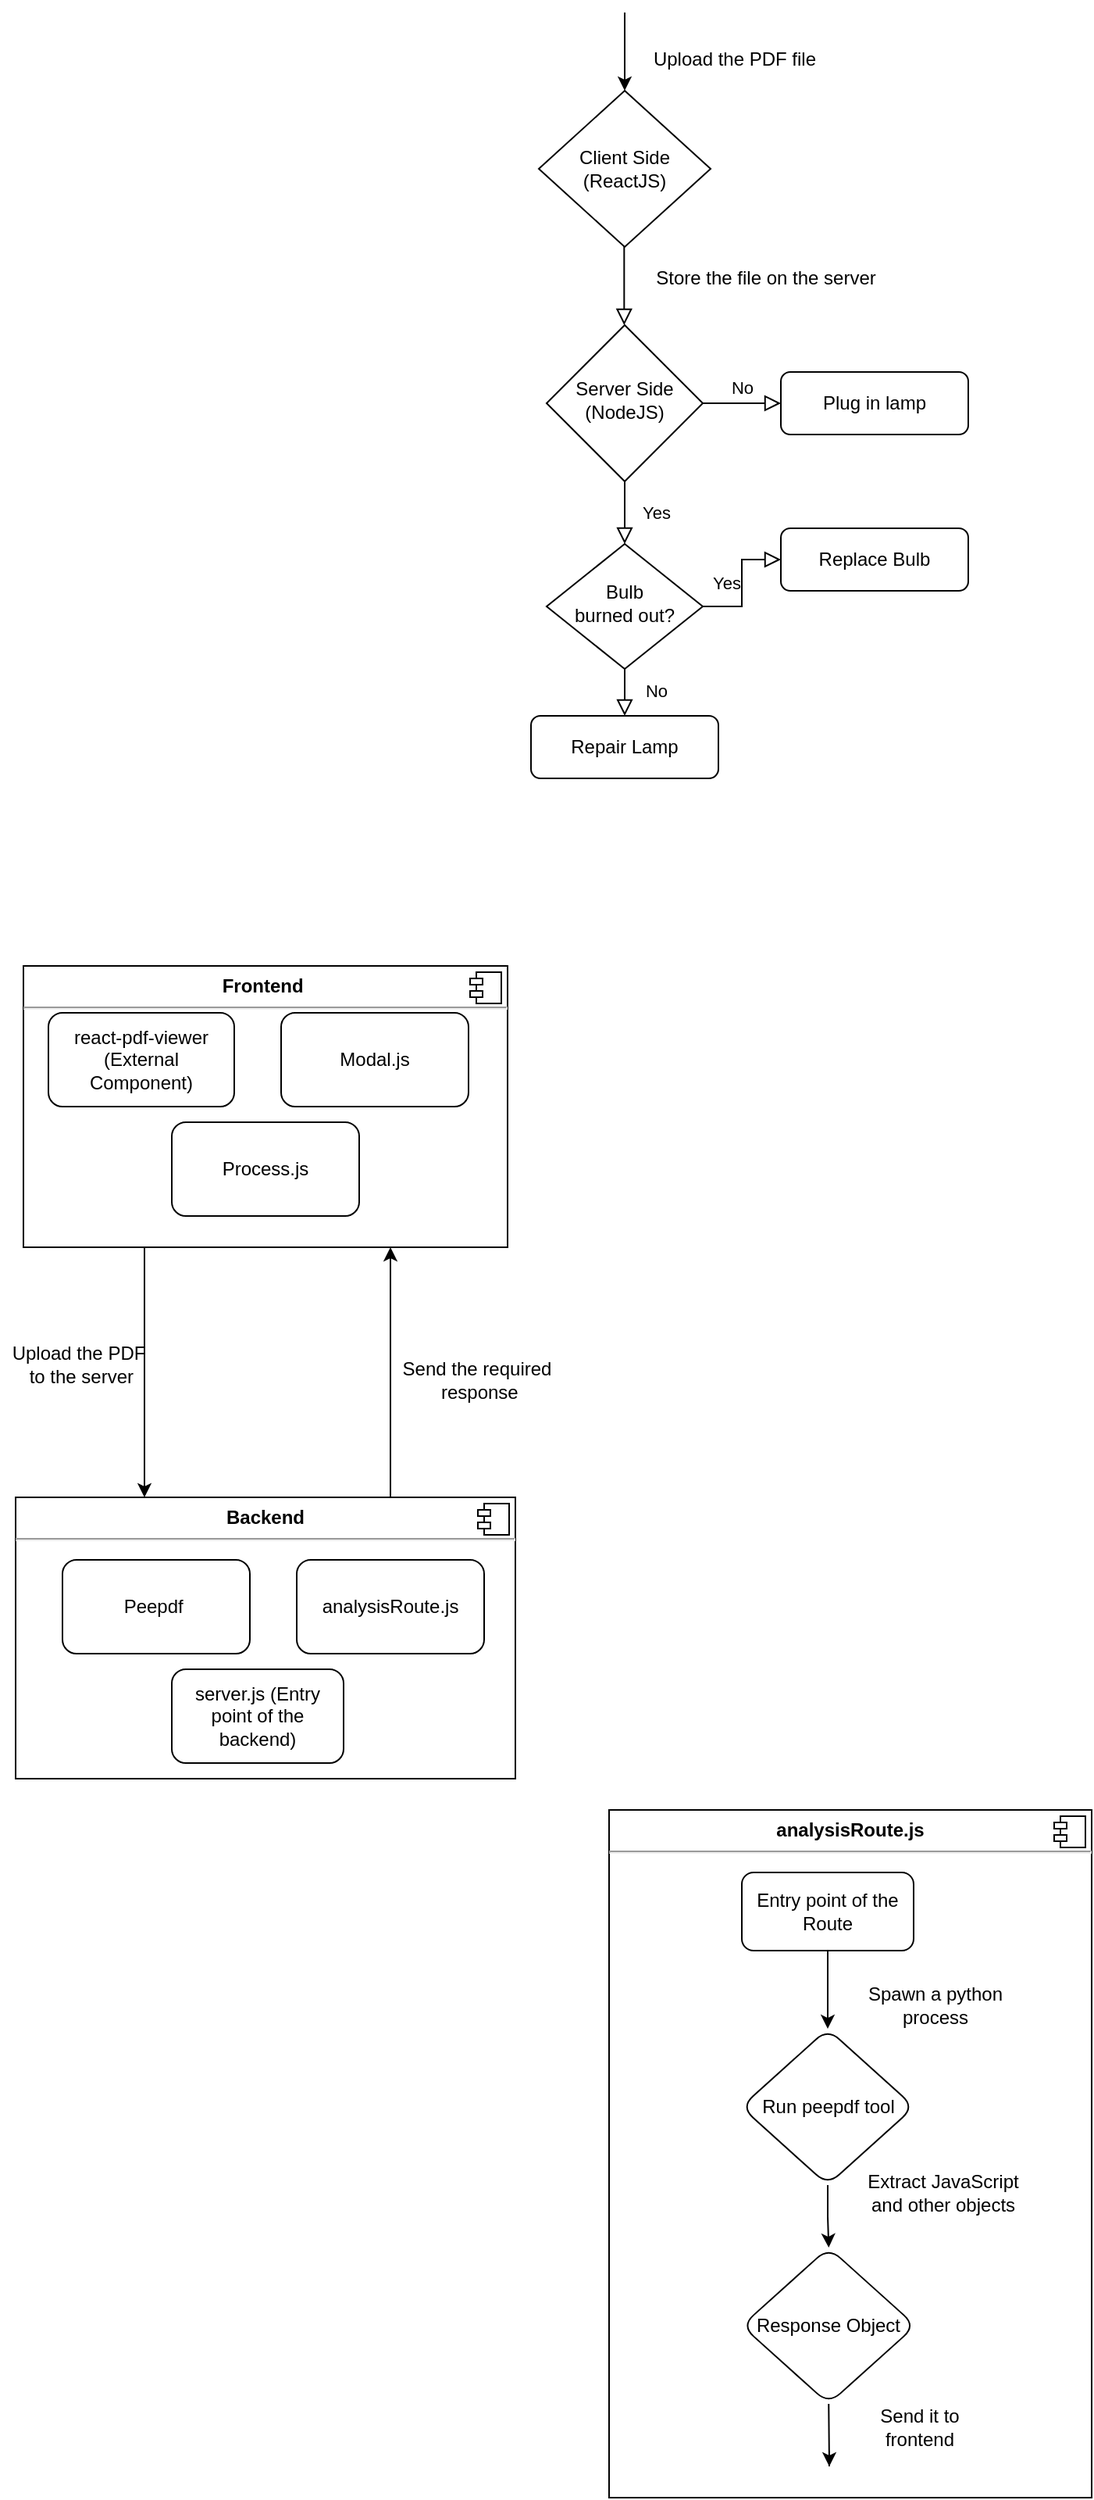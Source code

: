 <mxfile version="18.0.1" type="device"><diagram id="C5RBs43oDa-KdzZeNtuy" name="Page-1"><mxGraphModel dx="1185" dy="655" grid="1" gridSize="10" guides="1" tooltips="1" connect="1" arrows="1" fold="1" page="1" pageScale="1" pageWidth="827" pageHeight="1169" math="0" shadow="0"><root><mxCell id="WIyWlLk6GJQsqaUBKTNV-0"/><mxCell id="WIyWlLk6GJQsqaUBKTNV-1" parent="WIyWlLk6GJQsqaUBKTNV-0"/><mxCell id="WIyWlLk6GJQsqaUBKTNV-2" value="" style="rounded=0;html=1;jettySize=auto;orthogonalLoop=1;fontSize=11;endArrow=block;endFill=0;endSize=8;strokeWidth=1;shadow=0;labelBackgroundColor=none;edgeStyle=orthogonalEdgeStyle;" parent="WIyWlLk6GJQsqaUBKTNV-1" edge="1"><mxGeometry relative="1" as="geometry"><mxPoint x="449.66" y="240" as="sourcePoint"/><mxPoint x="449.66" y="310" as="targetPoint"/></mxGeometry></mxCell><mxCell id="WIyWlLk6GJQsqaUBKTNV-4" value="Yes" style="rounded=0;html=1;jettySize=auto;orthogonalLoop=1;fontSize=11;endArrow=block;endFill=0;endSize=8;strokeWidth=1;shadow=0;labelBackgroundColor=none;edgeStyle=orthogonalEdgeStyle;" parent="WIyWlLk6GJQsqaUBKTNV-1" source="WIyWlLk6GJQsqaUBKTNV-6" target="WIyWlLk6GJQsqaUBKTNV-10" edge="1"><mxGeometry y="20" relative="1" as="geometry"><mxPoint as="offset"/></mxGeometry></mxCell><mxCell id="WIyWlLk6GJQsqaUBKTNV-5" value="No" style="edgeStyle=orthogonalEdgeStyle;rounded=0;html=1;jettySize=auto;orthogonalLoop=1;fontSize=11;endArrow=block;endFill=0;endSize=8;strokeWidth=1;shadow=0;labelBackgroundColor=none;" parent="WIyWlLk6GJQsqaUBKTNV-1" source="WIyWlLk6GJQsqaUBKTNV-6" target="WIyWlLk6GJQsqaUBKTNV-7" edge="1"><mxGeometry y="10" relative="1" as="geometry"><mxPoint as="offset"/></mxGeometry></mxCell><mxCell id="WIyWlLk6GJQsqaUBKTNV-6" value="Server Side (NodeJS)" style="rhombus;whiteSpace=wrap;html=1;shadow=0;fontFamily=Helvetica;fontSize=12;align=center;strokeWidth=1;spacing=6;spacingTop=-4;" parent="WIyWlLk6GJQsqaUBKTNV-1" vertex="1"><mxGeometry x="400" y="310" width="100" height="100" as="geometry"/></mxCell><mxCell id="WIyWlLk6GJQsqaUBKTNV-7" value="Plug in lamp" style="rounded=1;whiteSpace=wrap;html=1;fontSize=12;glass=0;strokeWidth=1;shadow=0;" parent="WIyWlLk6GJQsqaUBKTNV-1" vertex="1"><mxGeometry x="550" y="340" width="120" height="40" as="geometry"/></mxCell><mxCell id="WIyWlLk6GJQsqaUBKTNV-8" value="No" style="rounded=0;html=1;jettySize=auto;orthogonalLoop=1;fontSize=11;endArrow=block;endFill=0;endSize=8;strokeWidth=1;shadow=0;labelBackgroundColor=none;edgeStyle=orthogonalEdgeStyle;" parent="WIyWlLk6GJQsqaUBKTNV-1" source="WIyWlLk6GJQsqaUBKTNV-10" target="WIyWlLk6GJQsqaUBKTNV-11" edge="1"><mxGeometry x="0.333" y="20" relative="1" as="geometry"><mxPoint as="offset"/></mxGeometry></mxCell><mxCell id="WIyWlLk6GJQsqaUBKTNV-9" value="Yes" style="edgeStyle=orthogonalEdgeStyle;rounded=0;html=1;jettySize=auto;orthogonalLoop=1;fontSize=11;endArrow=block;endFill=0;endSize=8;strokeWidth=1;shadow=0;labelBackgroundColor=none;" parent="WIyWlLk6GJQsqaUBKTNV-1" source="WIyWlLk6GJQsqaUBKTNV-10" target="WIyWlLk6GJQsqaUBKTNV-12" edge="1"><mxGeometry y="10" relative="1" as="geometry"><mxPoint as="offset"/></mxGeometry></mxCell><mxCell id="WIyWlLk6GJQsqaUBKTNV-10" value="Bulb&lt;br&gt;burned out?" style="rhombus;whiteSpace=wrap;html=1;shadow=0;fontFamily=Helvetica;fontSize=12;align=center;strokeWidth=1;spacing=6;spacingTop=-4;" parent="WIyWlLk6GJQsqaUBKTNV-1" vertex="1"><mxGeometry x="400" y="450" width="100" height="80" as="geometry"/></mxCell><mxCell id="WIyWlLk6GJQsqaUBKTNV-11" value="Repair Lamp" style="rounded=1;whiteSpace=wrap;html=1;fontSize=12;glass=0;strokeWidth=1;shadow=0;" parent="WIyWlLk6GJQsqaUBKTNV-1" vertex="1"><mxGeometry x="390" y="560" width="120" height="40" as="geometry"/></mxCell><mxCell id="WIyWlLk6GJQsqaUBKTNV-12" value="Replace Bulb" style="rounded=1;whiteSpace=wrap;html=1;fontSize=12;glass=0;strokeWidth=1;shadow=0;" parent="WIyWlLk6GJQsqaUBKTNV-1" vertex="1"><mxGeometry x="550" y="440" width="120" height="40" as="geometry"/></mxCell><mxCell id="YwV0Kdeo9KovtZ77msRK-1" value="" style="endArrow=classic;html=1;rounded=0;entryX=0.5;entryY=0;entryDx=0;entryDy=0;" parent="WIyWlLk6GJQsqaUBKTNV-1" target="YwV0Kdeo9KovtZ77msRK-4" edge="1"><mxGeometry width="50" height="50" relative="1" as="geometry"><mxPoint x="450" y="110" as="sourcePoint"/><mxPoint x="450" y="170" as="targetPoint"/><Array as="points"><mxPoint x="450" y="130"/></Array></mxGeometry></mxCell><mxCell id="YwV0Kdeo9KovtZ77msRK-2" value="Upload the PDF file" style="text;html=1;align=center;verticalAlign=middle;resizable=0;points=[];autosize=1;strokeColor=none;fillColor=none;" parent="WIyWlLk6GJQsqaUBKTNV-1" vertex="1"><mxGeometry x="460" y="130" width="120" height="20" as="geometry"/></mxCell><mxCell id="YwV0Kdeo9KovtZ77msRK-3" value="Store the file on the server" style="text;html=1;align=center;verticalAlign=middle;resizable=0;points=[];autosize=1;strokeColor=none;fillColor=none;" parent="WIyWlLk6GJQsqaUBKTNV-1" vertex="1"><mxGeometry x="460" y="270" width="160" height="20" as="geometry"/></mxCell><mxCell id="YwV0Kdeo9KovtZ77msRK-8" style="edgeStyle=orthogonalEdgeStyle;rounded=0;orthogonalLoop=1;jettySize=auto;html=1;exitX=0.5;exitY=0;exitDx=0;exitDy=0;" parent="WIyWlLk6GJQsqaUBKTNV-1" source="YwV0Kdeo9KovtZ77msRK-4" edge="1"><mxGeometry relative="1" as="geometry"><mxPoint x="449.69" y="160" as="targetPoint"/></mxGeometry></mxCell><mxCell id="YwV0Kdeo9KovtZ77msRK-4" value="Client Side (ReactJS)" style="rhombus;whiteSpace=wrap;html=1;" parent="WIyWlLk6GJQsqaUBKTNV-1" vertex="1"><mxGeometry x="395" y="160" width="110" height="100" as="geometry"/></mxCell><mxCell id="FZyQx0gySJyhtf7KygEz-53" style="edgeStyle=orthogonalEdgeStyle;rounded=0;orthogonalLoop=1;jettySize=auto;html=1;exitX=0.25;exitY=1;exitDx=0;exitDy=0;" edge="1" parent="WIyWlLk6GJQsqaUBKTNV-1" source="FZyQx0gySJyhtf7KygEz-1"><mxGeometry relative="1" as="geometry"><mxPoint x="142.5" y="1060" as="targetPoint"/></mxGeometry></mxCell><mxCell id="FZyQx0gySJyhtf7KygEz-1" value="&lt;p style=&quot;margin:0px;margin-top:6px;text-align:center;&quot;&gt;&lt;b&gt;Frontend&amp;nbsp;&lt;/b&gt;&lt;/p&gt;&lt;hr&gt;&lt;p style=&quot;margin:0px;margin-left:8px;&quot;&gt;&lt;br&gt;&lt;/p&gt;" style="align=left;overflow=fill;html=1;dropTarget=0;" vertex="1" parent="WIyWlLk6GJQsqaUBKTNV-1"><mxGeometry x="65" y="720" width="310" height="180" as="geometry"/></mxCell><mxCell id="FZyQx0gySJyhtf7KygEz-2" value="" style="shape=component;jettyWidth=8;jettyHeight=4;" vertex="1" parent="FZyQx0gySJyhtf7KygEz-1"><mxGeometry x="1" width="20" height="20" relative="1" as="geometry"><mxPoint x="-24" y="4" as="offset"/></mxGeometry></mxCell><object label="react-pdf-viewer (External Component)" id="FZyQx0gySJyhtf7KygEz-3"><mxCell style="rounded=1;whiteSpace=wrap;html=1;" vertex="1" parent="WIyWlLk6GJQsqaUBKTNV-1"><mxGeometry x="81" y="750" width="119" height="60" as="geometry"/></mxCell></object><mxCell id="FZyQx0gySJyhtf7KygEz-4" value="Modal.js" style="rounded=1;whiteSpace=wrap;html=1;" vertex="1" parent="WIyWlLk6GJQsqaUBKTNV-1"><mxGeometry x="230" y="750" width="120" height="60" as="geometry"/></mxCell><mxCell id="FZyQx0gySJyhtf7KygEz-5" value="Process.js" style="rounded=1;whiteSpace=wrap;html=1;" vertex="1" parent="WIyWlLk6GJQsqaUBKTNV-1"><mxGeometry x="160" y="820" width="120" height="60" as="geometry"/></mxCell><mxCell id="FZyQx0gySJyhtf7KygEz-52" style="edgeStyle=orthogonalEdgeStyle;rounded=0;orthogonalLoop=1;jettySize=auto;html=1;exitX=0.75;exitY=0;exitDx=0;exitDy=0;" edge="1" parent="WIyWlLk6GJQsqaUBKTNV-1" source="FZyQx0gySJyhtf7KygEz-7"><mxGeometry relative="1" as="geometry"><mxPoint x="300" y="900" as="targetPoint"/><Array as="points"><mxPoint x="300" y="930"/><mxPoint x="300" y="930"/></Array></mxGeometry></mxCell><mxCell id="FZyQx0gySJyhtf7KygEz-7" value="&lt;p style=&quot;margin:0px;margin-top:6px;text-align:center;&quot;&gt;&lt;b&gt;Backend&lt;/b&gt;&lt;/p&gt;&lt;hr&gt;&lt;p style=&quot;margin:0px;margin-left:8px;&quot;&gt;&lt;br&gt;&lt;/p&gt;" style="align=left;overflow=fill;html=1;dropTarget=0;" vertex="1" parent="WIyWlLk6GJQsqaUBKTNV-1"><mxGeometry x="60" y="1060" width="320" height="180" as="geometry"/></mxCell><mxCell id="FZyQx0gySJyhtf7KygEz-8" value="" style="shape=component;jettyWidth=8;jettyHeight=4;" vertex="1" parent="FZyQx0gySJyhtf7KygEz-7"><mxGeometry x="1" width="20" height="20" relative="1" as="geometry"><mxPoint x="-24" y="4" as="offset"/></mxGeometry></mxCell><mxCell id="FZyQx0gySJyhtf7KygEz-9" value="Peepdf&amp;nbsp;" style="rounded=1;whiteSpace=wrap;html=1;" vertex="1" parent="WIyWlLk6GJQsqaUBKTNV-1"><mxGeometry x="90" y="1100" width="120" height="60" as="geometry"/></mxCell><mxCell id="FZyQx0gySJyhtf7KygEz-10" value="analysisRoute.js" style="rounded=1;whiteSpace=wrap;html=1;" vertex="1" parent="WIyWlLk6GJQsqaUBKTNV-1"><mxGeometry x="240" y="1100" width="120" height="60" as="geometry"/></mxCell><mxCell id="FZyQx0gySJyhtf7KygEz-11" value="server.js (Entry point of the backend)" style="rounded=1;whiteSpace=wrap;html=1;" vertex="1" parent="WIyWlLk6GJQsqaUBKTNV-1"><mxGeometry x="160" y="1170" width="110" height="60" as="geometry"/></mxCell><mxCell id="FZyQx0gySJyhtf7KygEz-12" value="&lt;p style=&quot;margin:0px;margin-top:6px;text-align:center;&quot;&gt;&lt;b&gt;analysisRoute.js&lt;/b&gt;&lt;/p&gt;&lt;hr&gt;&lt;p style=&quot;margin:0px;margin-left:8px;&quot;&gt;&lt;br&gt;&lt;/p&gt;" style="align=left;overflow=fill;html=1;dropTarget=0;" vertex="1" parent="WIyWlLk6GJQsqaUBKTNV-1"><mxGeometry x="440" y="1260" width="309" height="440" as="geometry"/></mxCell><mxCell id="FZyQx0gySJyhtf7KygEz-13" value="" style="shape=component;jettyWidth=8;jettyHeight=4;" vertex="1" parent="FZyQx0gySJyhtf7KygEz-12"><mxGeometry x="1" width="20" height="20" relative="1" as="geometry"><mxPoint x="-24" y="4" as="offset"/></mxGeometry></mxCell><mxCell id="FZyQx0gySJyhtf7KygEz-32" value="" style="edgeStyle=orthogonalEdgeStyle;rounded=0;orthogonalLoop=1;jettySize=auto;html=1;" edge="1" parent="WIyWlLk6GJQsqaUBKTNV-1" source="FZyQx0gySJyhtf7KygEz-18" target="FZyQx0gySJyhtf7KygEz-31"><mxGeometry relative="1" as="geometry"/></mxCell><mxCell id="FZyQx0gySJyhtf7KygEz-18" value="Entry point of the Route" style="rounded=1;whiteSpace=wrap;html=1;" vertex="1" parent="WIyWlLk6GJQsqaUBKTNV-1"><mxGeometry x="525" y="1300" width="110" height="50" as="geometry"/></mxCell><mxCell id="FZyQx0gySJyhtf7KygEz-37" value="" style="edgeStyle=orthogonalEdgeStyle;rounded=0;orthogonalLoop=1;jettySize=auto;html=1;" edge="1" parent="WIyWlLk6GJQsqaUBKTNV-1" source="FZyQx0gySJyhtf7KygEz-31" target="FZyQx0gySJyhtf7KygEz-36"><mxGeometry relative="1" as="geometry"/></mxCell><mxCell id="FZyQx0gySJyhtf7KygEz-31" value="Run peepdf tool" style="rhombus;whiteSpace=wrap;html=1;rounded=1;" vertex="1" parent="WIyWlLk6GJQsqaUBKTNV-1"><mxGeometry x="524.62" y="1400" width="110.75" height="100" as="geometry"/></mxCell><mxCell id="FZyQx0gySJyhtf7KygEz-33" value="Spawn a python process" style="text;html=1;strokeColor=none;fillColor=none;align=center;verticalAlign=middle;whiteSpace=wrap;rounded=0;" vertex="1" parent="WIyWlLk6GJQsqaUBKTNV-1"><mxGeometry x="589" y="1370" width="120" height="30" as="geometry"/></mxCell><mxCell id="FZyQx0gySJyhtf7KygEz-36" value="Response Object" style="rhombus;whiteSpace=wrap;html=1;rounded=1;" vertex="1" parent="WIyWlLk6GJQsqaUBKTNV-1"><mxGeometry x="525" y="1540" width="111.25" height="100" as="geometry"/></mxCell><mxCell id="FZyQx0gySJyhtf7KygEz-38" value="Extract JavaScript and other objects" style="text;html=1;strokeColor=none;fillColor=none;align=center;verticalAlign=middle;whiteSpace=wrap;rounded=0;" vertex="1" parent="WIyWlLk6GJQsqaUBKTNV-1"><mxGeometry x="599" y="1490" width="110" height="30" as="geometry"/></mxCell><mxCell id="FZyQx0gySJyhtf7KygEz-42" value="" style="endArrow=classic;html=1;rounded=0;exitX=0.5;exitY=1;exitDx=0;exitDy=0;" edge="1" parent="WIyWlLk6GJQsqaUBKTNV-1" source="FZyQx0gySJyhtf7KygEz-36"><mxGeometry width="50" height="50" relative="1" as="geometry"><mxPoint x="586.25" y="1650" as="sourcePoint"/><mxPoint x="581" y="1680" as="targetPoint"/><Array as="points"><mxPoint x="581" y="1680"/><mxPoint x="581" y="1670"/></Array></mxGeometry></mxCell><mxCell id="FZyQx0gySJyhtf7KygEz-43" value="Send it to frontend" style="text;html=1;strokeColor=none;fillColor=none;align=center;verticalAlign=middle;whiteSpace=wrap;rounded=0;" vertex="1" parent="WIyWlLk6GJQsqaUBKTNV-1"><mxGeometry x="599" y="1640" width="80" height="30" as="geometry"/></mxCell><mxCell id="FZyQx0gySJyhtf7KygEz-45" value="Upload the PDF&lt;br&gt;&amp;nbsp;to the server" style="text;html=1;align=center;verticalAlign=middle;resizable=0;points=[];autosize=1;strokeColor=none;fillColor=none;" vertex="1" parent="WIyWlLk6GJQsqaUBKTNV-1"><mxGeometry x="50" y="960" width="100" height="30" as="geometry"/></mxCell><mxCell id="FZyQx0gySJyhtf7KygEz-49" value="Send the required&lt;br&gt;&amp;nbsp;response" style="text;html=1;align=center;verticalAlign=middle;resizable=0;points=[];autosize=1;strokeColor=none;fillColor=none;" vertex="1" parent="WIyWlLk6GJQsqaUBKTNV-1"><mxGeometry x="300" y="970" width="110" height="30" as="geometry"/></mxCell></root></mxGraphModel></diagram></mxfile>